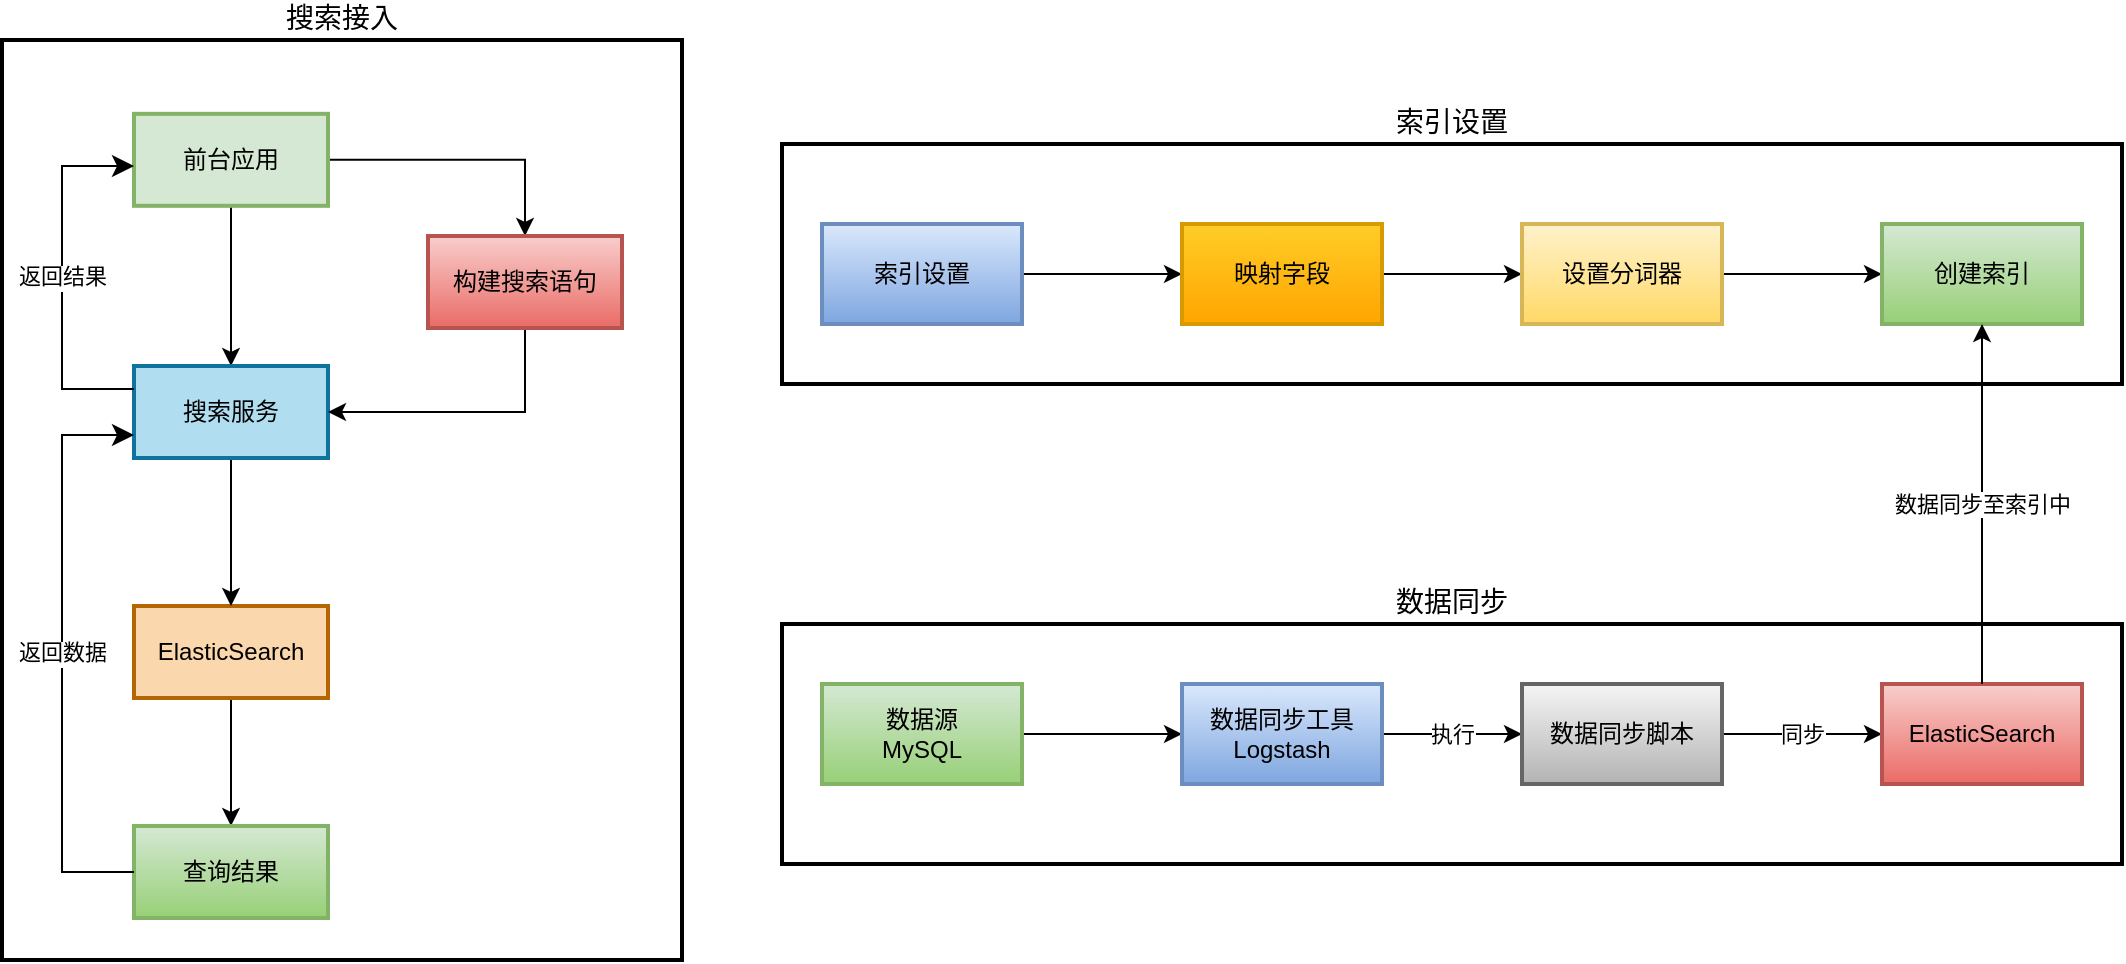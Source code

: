 <mxfile version="26.0.6">
  <diagram name="第 1 页" id="r0pgeHwPOANB0j0kI0Bq">
    <mxGraphModel dx="1434" dy="746" grid="1" gridSize="10" guides="1" tooltips="1" connect="1" arrows="1" fold="1" page="1" pageScale="1" pageWidth="827" pageHeight="1169" math="0" shadow="0">
      <root>
        <mxCell id="0" />
        <mxCell id="1" parent="0" />
        <mxCell id="9" value="索引设置" style="whiteSpace=wrap;strokeWidth=2;labelPosition=center;verticalLabelPosition=top;align=center;verticalAlign=bottom;fontSize=14;" parent="1" vertex="1">
          <mxGeometry x="420" y="92" width="670" height="120" as="geometry" />
        </mxCell>
        <mxCell id="10" value="数据同步" style="whiteSpace=wrap;strokeWidth=2;labelPosition=center;verticalLabelPosition=top;align=center;verticalAlign=bottom;fontSize=14;" parent="1" vertex="1">
          <mxGeometry x="420" y="332" width="670" height="120" as="geometry" />
        </mxCell>
        <mxCell id="-A_kKrUKXkSvgZ9JhJHH-78" value="" style="edgeStyle=orthogonalEdgeStyle;rounded=0;orthogonalLoop=1;jettySize=auto;html=1;" edge="1" parent="1" source="11" target="-A_kKrUKXkSvgZ9JhJHH-77">
          <mxGeometry relative="1" as="geometry" />
        </mxCell>
        <mxCell id="11" value="数据源&#xa;MySQL" style="whiteSpace=wrap;strokeWidth=2;fillColor=#d5e8d4;gradientColor=#97d077;strokeColor=#82b366;" parent="1" vertex="1">
          <mxGeometry x="440" y="362" width="100" height="50" as="geometry" />
        </mxCell>
        <mxCell id="-A_kKrUKXkSvgZ9JhJHH-70" value="" style="edgeStyle=orthogonalEdgeStyle;rounded=0;orthogonalLoop=1;jettySize=auto;html=1;" edge="1" parent="1" source="14" target="-A_kKrUKXkSvgZ9JhJHH-69">
          <mxGeometry relative="1" as="geometry" />
        </mxCell>
        <mxCell id="14" value="索引设置" style="whiteSpace=wrap;strokeWidth=2;fillColor=#dae8fc;gradientColor=#7ea6e0;strokeColor=#6c8ebf;" parent="1" vertex="1">
          <mxGeometry x="440" y="132" width="100" height="50" as="geometry" />
        </mxCell>
        <mxCell id="-A_kKrUKXkSvgZ9JhJHH-72" value="" style="edgeStyle=orthogonalEdgeStyle;rounded=0;orthogonalLoop=1;jettySize=auto;html=1;" edge="1" parent="1" source="-A_kKrUKXkSvgZ9JhJHH-69" target="-A_kKrUKXkSvgZ9JhJHH-71">
          <mxGeometry relative="1" as="geometry" />
        </mxCell>
        <mxCell id="-A_kKrUKXkSvgZ9JhJHH-69" value="映射字段" style="whiteSpace=wrap;strokeWidth=2;fillColor=#ffcd28;gradientColor=#ffa500;strokeColor=#d79b00;" vertex="1" parent="1">
          <mxGeometry x="620" y="132" width="100" height="50" as="geometry" />
        </mxCell>
        <mxCell id="-A_kKrUKXkSvgZ9JhJHH-75" value="" style="edgeStyle=orthogonalEdgeStyle;rounded=0;orthogonalLoop=1;jettySize=auto;html=1;" edge="1" parent="1" source="-A_kKrUKXkSvgZ9JhJHH-71" target="-A_kKrUKXkSvgZ9JhJHH-74">
          <mxGeometry relative="1" as="geometry" />
        </mxCell>
        <mxCell id="-A_kKrUKXkSvgZ9JhJHH-71" value="设置分词器" style="whiteSpace=wrap;strokeWidth=2;fillColor=#fff2cc;gradientColor=#ffd966;strokeColor=#d6b656;" vertex="1" parent="1">
          <mxGeometry x="790" y="132" width="100" height="50" as="geometry" />
        </mxCell>
        <mxCell id="-A_kKrUKXkSvgZ9JhJHH-74" value="创建索引" style="whiteSpace=wrap;strokeWidth=2;fillColor=#d5e8d4;gradientColor=#97d077;strokeColor=#82b366;" vertex="1" parent="1">
          <mxGeometry x="970" y="132" width="100" height="50" as="geometry" />
        </mxCell>
        <mxCell id="2" value="搜索接入" style="whiteSpace=wrap;strokeWidth=2;verticalAlign=bottom;movable=1;resizable=1;rotatable=1;deletable=1;editable=1;locked=0;connectable=1;container=0;labelPosition=center;verticalLabelPosition=top;align=center;labelBorderColor=none;fontSize=14;textShadow=0;" parent="1" vertex="1">
          <mxGeometry x="30" y="40" width="340" height="460" as="geometry">
            <mxRectangle x="30" y="40" width="100" height="30" as="alternateBounds" />
          </mxGeometry>
        </mxCell>
        <mxCell id="-A_kKrUKXkSvgZ9JhJHH-61" value="" style="edgeStyle=orthogonalEdgeStyle;rounded=0;orthogonalLoop=1;jettySize=auto;html=1;" edge="1" parent="1" source="-A_kKrUKXkSvgZ9JhJHH-52" target="-A_kKrUKXkSvgZ9JhJHH-60">
          <mxGeometry relative="1" as="geometry" />
        </mxCell>
        <mxCell id="-A_kKrUKXkSvgZ9JhJHH-52" value="ElasticSearch" style="whiteSpace=wrap;strokeWidth=2;fillColor=#fad7ac;strokeColor=#b46504;container=0;" vertex="1" parent="1">
          <mxGeometry x="96" y="323" width="97" height="46" as="geometry" />
        </mxCell>
        <mxCell id="-A_kKrUKXkSvgZ9JhJHH-53" value="" style="edgeStyle=orthogonalEdgeStyle;rounded=0;orthogonalLoop=1;jettySize=auto;html=1;" edge="1" parent="1" source="-A_kKrUKXkSvgZ9JhJHH-32" target="-A_kKrUKXkSvgZ9JhJHH-52">
          <mxGeometry relative="1" as="geometry" />
        </mxCell>
        <mxCell id="-A_kKrUKXkSvgZ9JhJHH-33" value="" style="edgeStyle=orthogonalEdgeStyle;rounded=0;orthogonalLoop=1;jettySize=auto;html=1;movable=0;resizable=0;rotatable=0;deletable=0;editable=0;locked=1;connectable=0;" edge="1" parent="1" source="-A_kKrUKXkSvgZ9JhJHH-31" target="-A_kKrUKXkSvgZ9JhJHH-32">
          <mxGeometry relative="1" as="geometry" />
        </mxCell>
        <mxCell id="-A_kKrUKXkSvgZ9JhJHH-32" value="搜索服务" style="whiteSpace=wrap;strokeWidth=2;movable=1;resizable=1;rotatable=1;deletable=1;editable=1;locked=0;connectable=1;fillColor=#b1ddf0;strokeColor=#10739e;container=0;" vertex="1" parent="1">
          <mxGeometry x="96" y="203" width="97" height="46" as="geometry" />
        </mxCell>
        <mxCell id="-A_kKrUKXkSvgZ9JhJHH-55" value="" style="edgeStyle=orthogonalEdgeStyle;rounded=0;orthogonalLoop=1;jettySize=auto;html=1;" edge="1" parent="1" source="-A_kKrUKXkSvgZ9JhJHH-31" target="-A_kKrUKXkSvgZ9JhJHH-54">
          <mxGeometry relative="1" as="geometry" />
        </mxCell>
        <mxCell id="-A_kKrUKXkSvgZ9JhJHH-31" value="前台应用" style="whiteSpace=wrap;strokeWidth=2;movable=1;resizable=1;rotatable=1;deletable=1;editable=1;locked=0;connectable=1;fillColor=#d5e8d4;strokeColor=#82b366;container=0;" vertex="1" parent="1">
          <mxGeometry x="96" y="76.91" width="97" height="46" as="geometry" />
        </mxCell>
        <mxCell id="-A_kKrUKXkSvgZ9JhJHH-59" value="" style="edgeStyle=orthogonalEdgeStyle;rounded=0;orthogonalLoop=1;jettySize=auto;html=1;entryX=1;entryY=0.5;entryDx=0;entryDy=0;exitX=0.5;exitY=1;exitDx=0;exitDy=0;" edge="1" parent="1" source="-A_kKrUKXkSvgZ9JhJHH-54" target="-A_kKrUKXkSvgZ9JhJHH-32">
          <mxGeometry relative="1" as="geometry">
            <mxPoint x="291.5" y="257" as="targetPoint" />
          </mxGeometry>
        </mxCell>
        <mxCell id="-A_kKrUKXkSvgZ9JhJHH-54" value="构建搜索语句" style="whiteSpace=wrap;strokeWidth=2;movable=1;resizable=1;rotatable=1;deletable=1;editable=1;locked=0;connectable=1;fillColor=#f8cecc;strokeColor=#b85450;gradientColor=#ea6b66;container=0;" vertex="1" parent="1">
          <mxGeometry x="243" y="138" width="97" height="46" as="geometry" />
        </mxCell>
        <mxCell id="-A_kKrUKXkSvgZ9JhJHH-60" value="查询结果" style="whiteSpace=wrap;strokeWidth=2;fillColor=#d5e8d4;strokeColor=#82b366;gradientColor=#97d077;container=0;" vertex="1" parent="1">
          <mxGeometry x="96" y="433" width="97" height="46" as="geometry" />
        </mxCell>
        <mxCell id="-A_kKrUKXkSvgZ9JhJHH-65" value="返回数据" style="edgeStyle=elbowEdgeStyle;elbow=vertical;endArrow=classic;html=1;curved=0;rounded=0;endSize=8;startSize=8;entryX=0;entryY=0.75;entryDx=0;entryDy=0;exitX=0;exitY=0.5;exitDx=0;exitDy=0;fontFamily=Courier New;" edge="1" parent="1" source="-A_kKrUKXkSvgZ9JhJHH-60" target="-A_kKrUKXkSvgZ9JhJHH-32">
          <mxGeometry width="50" height="50" relative="1" as="geometry">
            <mxPoint x="90" y="453" as="sourcePoint" />
            <mxPoint x="140" y="403" as="targetPoint" />
            <Array as="points">
              <mxPoint x="60" y="343" />
            </Array>
          </mxGeometry>
        </mxCell>
        <mxCell id="-A_kKrUKXkSvgZ9JhJHH-68" value="返回结果" style="edgeStyle=elbowEdgeStyle;elbow=horizontal;endArrow=classic;html=1;curved=0;rounded=0;endSize=8;startSize=8;entryX=0;entryY=0.5;entryDx=0;entryDy=0;exitX=0;exitY=0.25;exitDx=0;exitDy=0;fontFamily=Courier New;" edge="1" parent="1" source="-A_kKrUKXkSvgZ9JhJHH-32">
          <mxGeometry width="50" height="50" relative="1" as="geometry">
            <mxPoint x="96" y="333" as="sourcePoint" />
            <mxPoint x="96" y="103" as="targetPoint" />
            <Array as="points">
              <mxPoint x="60" y="220" />
            </Array>
          </mxGeometry>
        </mxCell>
        <mxCell id="-A_kKrUKXkSvgZ9JhJHH-82" value="执行" style="edgeStyle=orthogonalEdgeStyle;rounded=0;orthogonalLoop=1;jettySize=auto;html=1;" edge="1" parent="1" source="-A_kKrUKXkSvgZ9JhJHH-77" target="-A_kKrUKXkSvgZ9JhJHH-81">
          <mxGeometry relative="1" as="geometry" />
        </mxCell>
        <mxCell id="-A_kKrUKXkSvgZ9JhJHH-77" value="数据同步工具&#xa;Logstash" style="whiteSpace=wrap;strokeWidth=2;fillColor=#dae8fc;gradientColor=#7ea6e0;strokeColor=#6c8ebf;" vertex="1" parent="1">
          <mxGeometry x="620" y="362" width="100" height="50" as="geometry" />
        </mxCell>
        <mxCell id="-A_kKrUKXkSvgZ9JhJHH-84" value="同步" style="edgeStyle=orthogonalEdgeStyle;rounded=0;orthogonalLoop=1;jettySize=auto;html=1;" edge="1" parent="1" source="-A_kKrUKXkSvgZ9JhJHH-81" target="-A_kKrUKXkSvgZ9JhJHH-83">
          <mxGeometry relative="1" as="geometry" />
        </mxCell>
        <mxCell id="-A_kKrUKXkSvgZ9JhJHH-81" value="数据同步脚本" style="whiteSpace=wrap;strokeWidth=2;fillColor=#f5f5f5;gradientColor=#b3b3b3;strokeColor=#666666;" vertex="1" parent="1">
          <mxGeometry x="790" y="362" width="100" height="50" as="geometry" />
        </mxCell>
        <mxCell id="-A_kKrUKXkSvgZ9JhJHH-83" value="ElasticSearch" style="whiteSpace=wrap;strokeWidth=2;fillColor=#f8cecc;gradientColor=#ea6b66;strokeColor=#b85450;glass=0;rounded=0;" vertex="1" parent="1">
          <mxGeometry x="970" y="362" width="100" height="50" as="geometry" />
        </mxCell>
        <mxCell id="-A_kKrUKXkSvgZ9JhJHH-86" value="数据同步至索引中" style="endArrow=classic;html=1;rounded=0;" edge="1" parent="1" target="-A_kKrUKXkSvgZ9JhJHH-74">
          <mxGeometry width="50" height="50" relative="1" as="geometry">
            <mxPoint x="1020" y="362" as="sourcePoint" />
            <mxPoint x="1070" y="312" as="targetPoint" />
          </mxGeometry>
        </mxCell>
      </root>
    </mxGraphModel>
  </diagram>
</mxfile>
